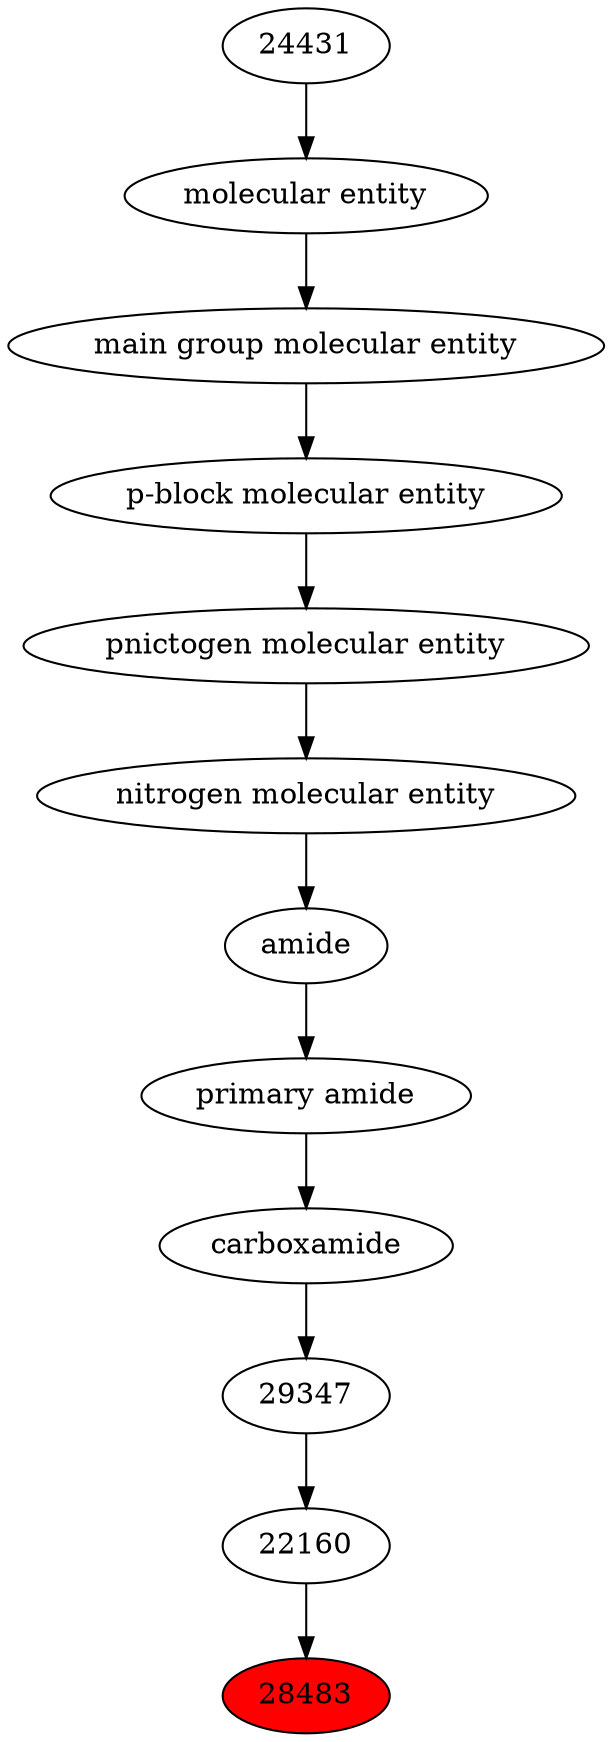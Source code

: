digraph tree{ 
28483 [label="28483" fillcolor=red style=filled]
22160 -> 28483
22160 [label="22160"]
29347 -> 22160
29347 [label="29347"]
37622 -> 29347
37622 [label="carboxamide"]
33256 -> 37622
33256 [label="primary amide"]
32988 -> 33256
32988 [label="amide"]
51143 -> 32988
51143 [label="nitrogen molecular entity"]
33302 -> 51143
33302 [label="pnictogen molecular entity"]
33675 -> 33302
33675 [label="p-block molecular entity"]
33579 -> 33675
33579 [label="main group molecular entity"]
23367 -> 33579
23367 [label="molecular entity"]
24431 -> 23367
24431 [label="24431"]
}
